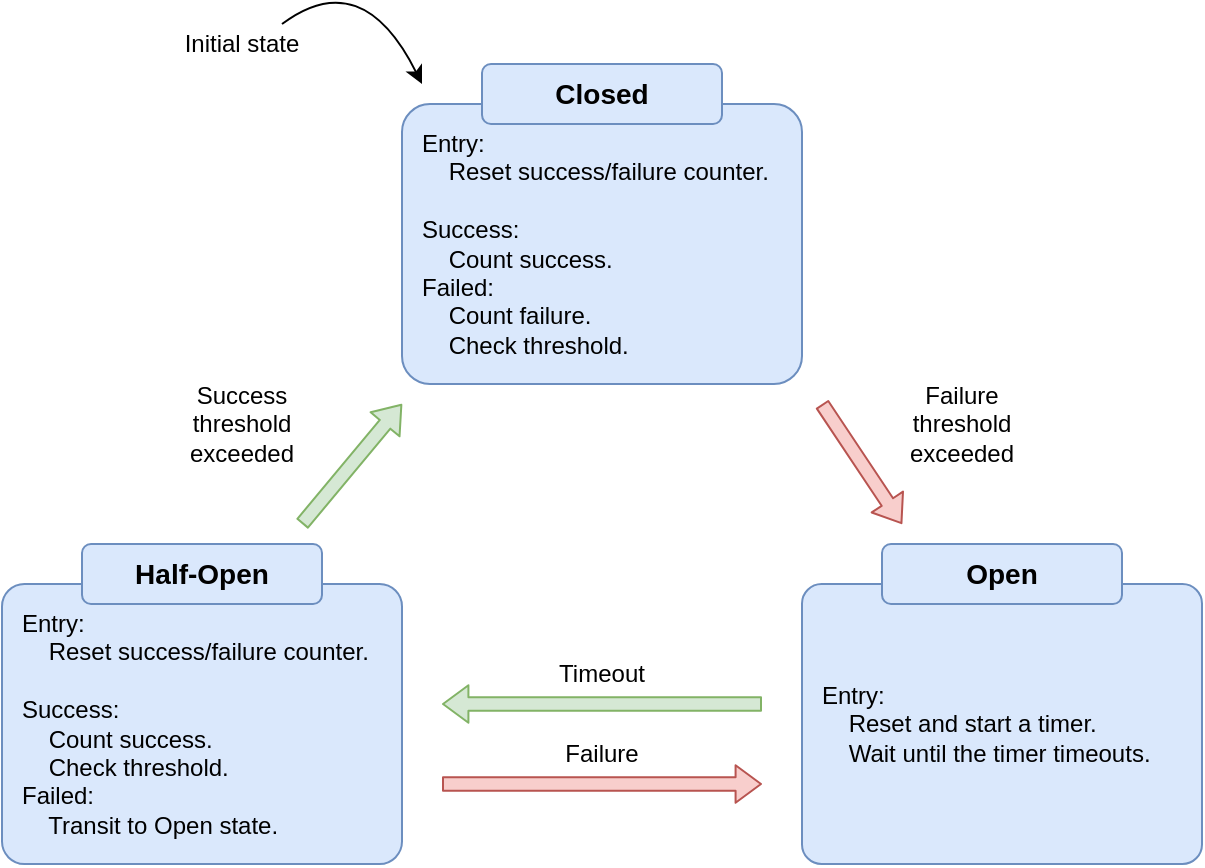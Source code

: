 <mxfile>
    <diagram id="pbClgvISly6ZTAEot4hW" name="Page-1">
        <mxGraphModel dx="827" dy="791" grid="1" gridSize="10" guides="1" tooltips="1" connect="1" arrows="1" fold="1" page="1" pageScale="1" pageWidth="850" pageHeight="1100" math="0" shadow="0">
            <root>
                <mxCell id="0"/>
                <mxCell id="1" parent="0"/>
                <mxCell id="8" value="&lt;span style=&quot;font-size: 12px;&quot;&gt;Entry:&lt;br style=&quot;font-size: 12px;&quot;&gt;&amp;nbsp; &amp;nbsp; Reset success/failure counter.&lt;br style=&quot;font-size: 12px;&quot;&gt;&lt;br&gt;Success:&lt;/span&gt;&lt;br style=&quot;border-color: var(--border-color); font-size: 12px;&quot;&gt;&lt;span style=&quot;font-size: 12px;&quot;&gt;&amp;nbsp; &amp;nbsp; Count success.&lt;/span&gt;&lt;br style=&quot;border-color: var(--border-color); font-size: 12px;&quot;&gt;&lt;span style=&quot;font-size: 12px;&quot;&gt;Failed:&lt;/span&gt;&lt;br style=&quot;border-color: var(--border-color); font-size: 12px;&quot;&gt;&lt;span style=&quot;border-color: var(--border-color); font-size: 12px;&quot;&gt;&amp;nbsp; &amp;nbsp; Count failure.&lt;/span&gt;&lt;br style=&quot;border-color: var(--border-color); font-size: 12px;&quot;&gt;&lt;span style=&quot;border-color: var(--border-color); font-size: 12px;&quot;&gt;&amp;nbsp; &amp;nbsp; Check threshold.&lt;/span&gt;" style="rounded=1;whiteSpace=wrap;html=1;fontSize=12;fillColor=#dae8fc;strokeColor=#6c8ebf;fontStyle=0;align=left;spacing=10;arcSize=10;" vertex="1" parent="1">
                    <mxGeometry x="320" y="500" width="200" height="140" as="geometry"/>
                </mxCell>
                <mxCell id="7" value="Entry:&lt;br&gt;&amp;nbsp; &amp;nbsp; Reset and start a timer.&lt;br&gt;&amp;nbsp; &amp;nbsp; Wait until the timer timeouts." style="rounded=1;whiteSpace=wrap;html=1;fontSize=12;fillColor=#dae8fc;strokeColor=#6c8ebf;fontStyle=0;arcSize=7;align=left;spacing=10;" vertex="1" parent="1">
                    <mxGeometry x="520" y="740" width="200" height="140" as="geometry"/>
                </mxCell>
                <mxCell id="6" value="&lt;font style=&quot;font-size: 12px; font-weight: normal;&quot;&gt;Entry:&lt;br style=&quot;font-size: 12px;&quot;&gt;&amp;nbsp; &amp;nbsp; Reset success/failure counter.&lt;br style=&quot;font-size: 12px;&quot;&gt;&lt;br style=&quot;font-size: 12px;&quot;&gt;Success:&lt;br style=&quot;font-size: 12px;&quot;&gt;&amp;nbsp; &amp;nbsp; Count success.&lt;br style=&quot;font-size: 12px;&quot;&gt;&amp;nbsp; &amp;nbsp; Check threshold.&lt;br style=&quot;font-size: 12px;&quot;&gt;Failed:&lt;br style=&quot;font-size: 12px;&quot;&gt;&amp;nbsp; &amp;nbsp; Transit to Open state.&lt;/font&gt;" style="rounded=1;whiteSpace=wrap;html=1;fontSize=12;fillColor=#dae8fc;strokeColor=#6c8ebf;fontStyle=1;align=left;spacing=10;arcSize=8;" vertex="1" parent="1">
                    <mxGeometry x="120" y="740" width="200" height="140" as="geometry"/>
                </mxCell>
                <mxCell id="3" value="Closed" style="rounded=1;whiteSpace=wrap;html=1;fontSize=14;fillColor=#dae8fc;strokeColor=#6c8ebf;fontStyle=1" parent="1" vertex="1">
                    <mxGeometry x="360" y="480" width="120" height="30" as="geometry"/>
                </mxCell>
                <mxCell id="4" value="Half-Open" style="rounded=1;whiteSpace=wrap;html=1;fontSize=14;fillColor=#dae8fc;strokeColor=#6c8ebf;fontStyle=1" parent="1" vertex="1">
                    <mxGeometry x="160" y="720" width="120" height="30" as="geometry"/>
                </mxCell>
                <mxCell id="5" value="Open" style="rounded=1;whiteSpace=wrap;html=1;fontSize=14;fillColor=#dae8fc;strokeColor=#6c8ebf;fontStyle=1" parent="1" vertex="1">
                    <mxGeometry x="560" y="720" width="120" height="30" as="geometry"/>
                </mxCell>
                <mxCell id="9" value="" style="curved=1;endArrow=classic;html=1;exitX=0.75;exitY=0;exitDx=0;exitDy=0;" edge="1" parent="1" source="10">
                    <mxGeometry width="50" height="50" relative="1" as="geometry">
                        <mxPoint x="240" y="440" as="sourcePoint"/>
                        <mxPoint x="330" y="490" as="targetPoint"/>
                        <Array as="points">
                            <mxPoint x="300" y="430"/>
                        </Array>
                    </mxGeometry>
                </mxCell>
                <mxCell id="10" value="Initial state" style="text;html=1;strokeColor=none;fillColor=none;align=center;verticalAlign=middle;whiteSpace=wrap;rounded=0;" vertex="1" parent="1">
                    <mxGeometry x="200" y="460" width="80" height="20" as="geometry"/>
                </mxCell>
                <mxCell id="14" value="" style="shape=flexArrow;endArrow=classic;html=1;width=6.857;endSize=3.903;endWidth=10.939;fillColor=#d5e8d4;strokeColor=#82b366;" edge="1" parent="1">
                    <mxGeometry width="50" height="50" relative="1" as="geometry">
                        <mxPoint x="270" y="710" as="sourcePoint"/>
                        <mxPoint x="320" y="650" as="targetPoint"/>
                    </mxGeometry>
                </mxCell>
                <mxCell id="15" value="" style="shape=flexArrow;endArrow=classic;html=1;width=6.857;endSize=3.903;endWidth=10.939;fillColor=#f8cecc;strokeColor=#b85450;" edge="1" parent="1">
                    <mxGeometry width="50" height="50" relative="1" as="geometry">
                        <mxPoint x="530" y="650" as="sourcePoint"/>
                        <mxPoint x="570" y="710" as="targetPoint"/>
                    </mxGeometry>
                </mxCell>
                <mxCell id="16" value="" style="shape=flexArrow;endArrow=classic;html=1;width=6.857;endSize=3.903;endWidth=10.939;fillColor=#d5e8d4;strokeColor=#82b366;" edge="1" parent="1">
                    <mxGeometry width="50" height="50" relative="1" as="geometry">
                        <mxPoint x="500" y="800" as="sourcePoint"/>
                        <mxPoint x="340" y="800" as="targetPoint"/>
                    </mxGeometry>
                </mxCell>
                <mxCell id="17" value="" style="shape=flexArrow;endArrow=classic;html=1;width=6.857;endSize=3.903;endWidth=10.939;fillColor=#f8cecc;strokeColor=#b85450;" edge="1" parent="1">
                    <mxGeometry width="50" height="50" relative="1" as="geometry">
                        <mxPoint x="340" y="840" as="sourcePoint"/>
                        <mxPoint x="500" y="840" as="targetPoint"/>
                    </mxGeometry>
                </mxCell>
                <mxCell id="18" value="Timeout" style="text;html=1;strokeColor=none;fillColor=none;align=center;verticalAlign=middle;whiteSpace=wrap;rounded=0;" vertex="1" parent="1">
                    <mxGeometry x="390" y="780" width="60" height="10" as="geometry"/>
                </mxCell>
                <mxCell id="19" value="Failure" style="text;html=1;strokeColor=none;fillColor=none;align=center;verticalAlign=middle;whiteSpace=wrap;rounded=0;" vertex="1" parent="1">
                    <mxGeometry x="390" y="820" width="60" height="10" as="geometry"/>
                </mxCell>
                <mxCell id="20" value="Success threshold exceeded" style="text;html=1;strokeColor=none;fillColor=none;align=center;verticalAlign=middle;whiteSpace=wrap;rounded=0;" vertex="1" parent="1">
                    <mxGeometry x="200" y="640" width="80" height="40" as="geometry"/>
                </mxCell>
                <mxCell id="21" value="Failure threshold exceeded" style="text;html=1;strokeColor=none;fillColor=none;align=center;verticalAlign=middle;whiteSpace=wrap;rounded=0;" vertex="1" parent="1">
                    <mxGeometry x="560" y="640" width="80" height="40" as="geometry"/>
                </mxCell>
            </root>
        </mxGraphModel>
    </diagram>
</mxfile>